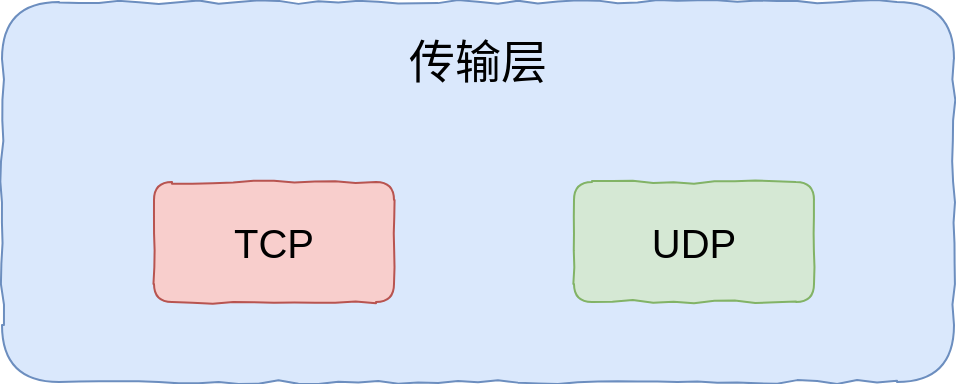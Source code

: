 <mxfile version="13.4.5" type="device"><diagram id="IKFI_ZB9R2pDRW9sJrDE" name="Page-1"><mxGraphModel dx="1106" dy="997" grid="1" gridSize="10" guides="1" tooltips="1" connect="1" arrows="1" fold="1" page="1" pageScale="1" pageWidth="827" pageHeight="1169" math="0" shadow="0"><root><mxCell id="0"/><mxCell id="1" parent="0"/><mxCell id="dcMbOKX3XJ4fsS0z-Loo-1" value="" style="rounded=1;whiteSpace=wrap;html=1;fontSize=20;fillColor=#dae8fc;strokeColor=#6c8ebf;glass=0;shadow=0;comic=1;" parent="1" vertex="1"><mxGeometry x="204" y="560" width="476" height="190" as="geometry"/></mxCell><mxCell id="dcMbOKX3XJ4fsS0z-Loo-2" value="传输层" style="text;html=1;strokeColor=none;fillColor=none;align=center;verticalAlign=middle;whiteSpace=wrap;rounded=0;fontSize=23;shadow=0;" parent="1" vertex="1"><mxGeometry x="333" y="570" width="218" height="40" as="geometry"/></mxCell><mxCell id="dcMbOKX3XJ4fsS0z-Loo-3" value="TCP" style="rounded=1;whiteSpace=wrap;html=1;fontSize=20;fillColor=#f8cecc;strokeColor=#b85450;glass=0;shadow=0;comic=1;" parent="1" vertex="1"><mxGeometry x="280" y="650" width="120" height="60" as="geometry"/></mxCell><mxCell id="dcMbOKX3XJ4fsS0z-Loo-5" value="UDP" style="rounded=1;whiteSpace=wrap;html=1;fontSize=20;fillColor=#d5e8d4;strokeColor=#82b366;glass=0;shadow=0;comic=1;" parent="1" vertex="1"><mxGeometry x="490" y="650" width="120" height="60" as="geometry"/></mxCell></root></mxGraphModel></diagram></mxfile>